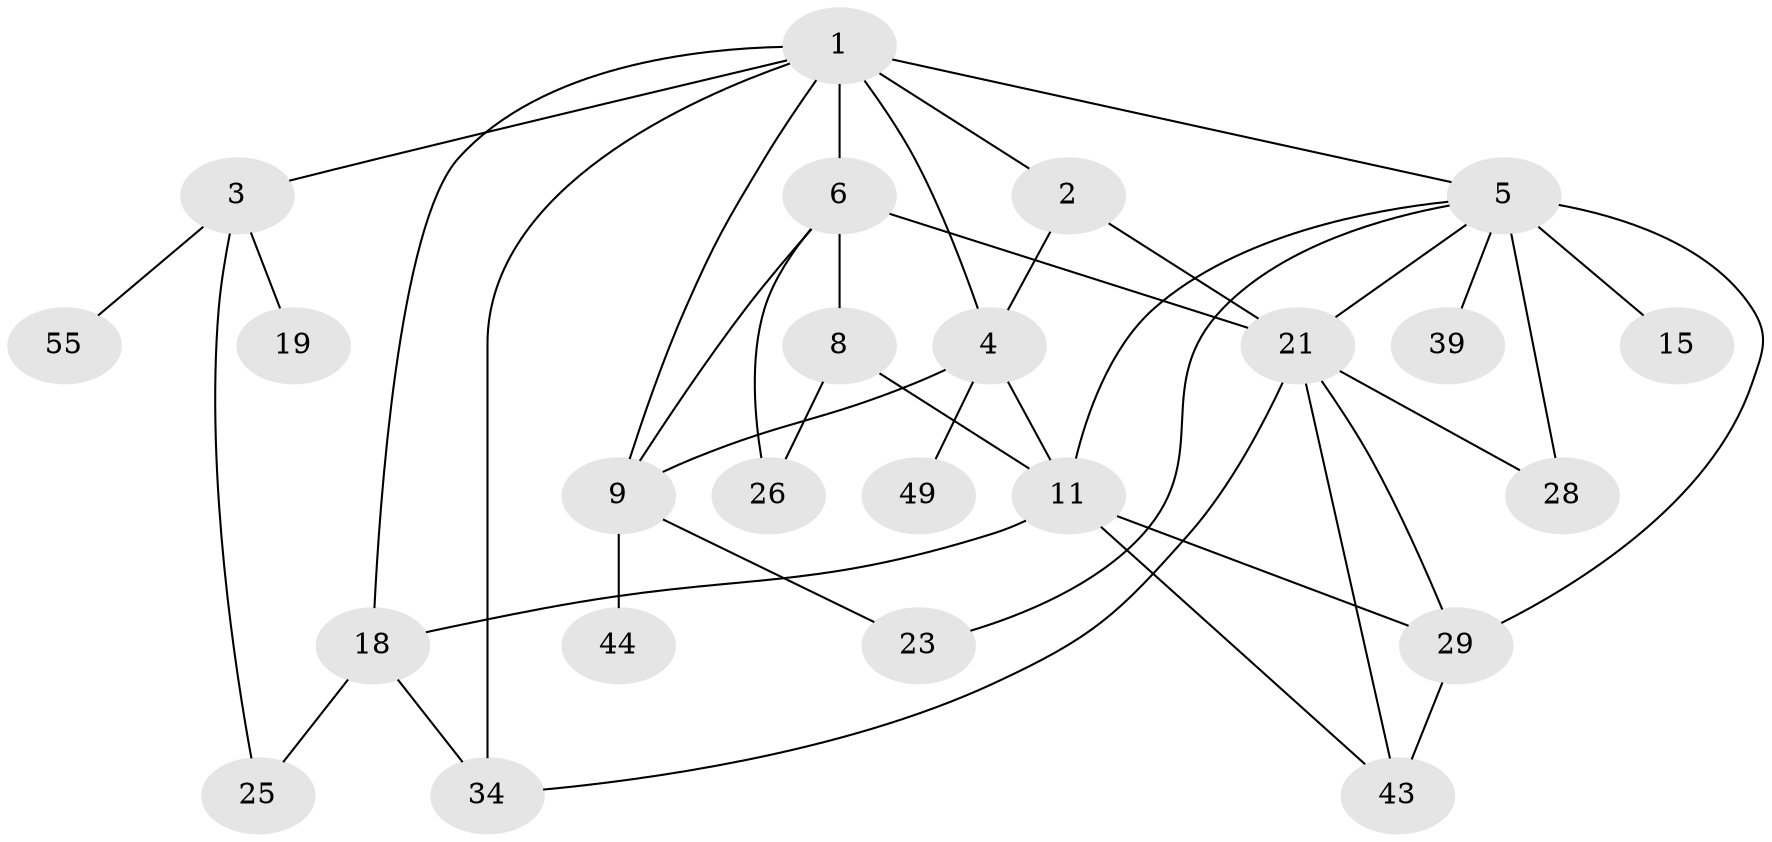 // original degree distribution, {9: 0.016129032258064516, 3: 0.24193548387096775, 6: 0.016129032258064516, 5: 0.11290322580645161, 7: 0.03225806451612903, 2: 0.3064516129032258, 4: 0.06451612903225806, 1: 0.20967741935483872}
// Generated by graph-tools (version 1.1) at 2025/16/03/04/25 18:16:50]
// undirected, 24 vertices, 41 edges
graph export_dot {
graph [start="1"]
  node [color=gray90,style=filled];
  1 [super="+50"];
  2;
  3 [super="+47+38+51"];
  4 [super="+31+46"];
  5 [super="+10+17+58"];
  6 [super="+7+56"];
  8 [super="+16"];
  9 [super="+12"];
  11 [super="+24+13"];
  15;
  18;
  19;
  21 [super="+22+27"];
  23;
  25;
  26;
  28 [super="+30"];
  29 [super="+41+45+37"];
  34 [super="+57"];
  39;
  43 [super="+61"];
  44;
  49;
  55;
  1 -- 2;
  1 -- 3;
  1 -- 5;
  1 -- 6 [weight=3];
  1 -- 9;
  1 -- 18;
  1 -- 34;
  1 -- 4;
  2 -- 4;
  2 -- 21;
  3 -- 19;
  3 -- 55;
  3 -- 25;
  4 -- 49;
  4 -- 11;
  4 -- 9;
  5 -- 11;
  5 -- 23;
  5 -- 39;
  5 -- 15;
  5 -- 21;
  5 -- 28 [weight=3];
  5 -- 29;
  6 -- 8;
  6 -- 21 [weight=4];
  6 -- 26;
  6 -- 9;
  8 -- 26;
  8 -- 11;
  9 -- 23;
  9 -- 44;
  11 -- 18;
  11 -- 29;
  11 -- 43;
  18 -- 25;
  18 -- 34;
  21 -- 34;
  21 -- 43;
  21 -- 28 [weight=2];
  21 -- 29;
  29 -- 43 [weight=2];
}
